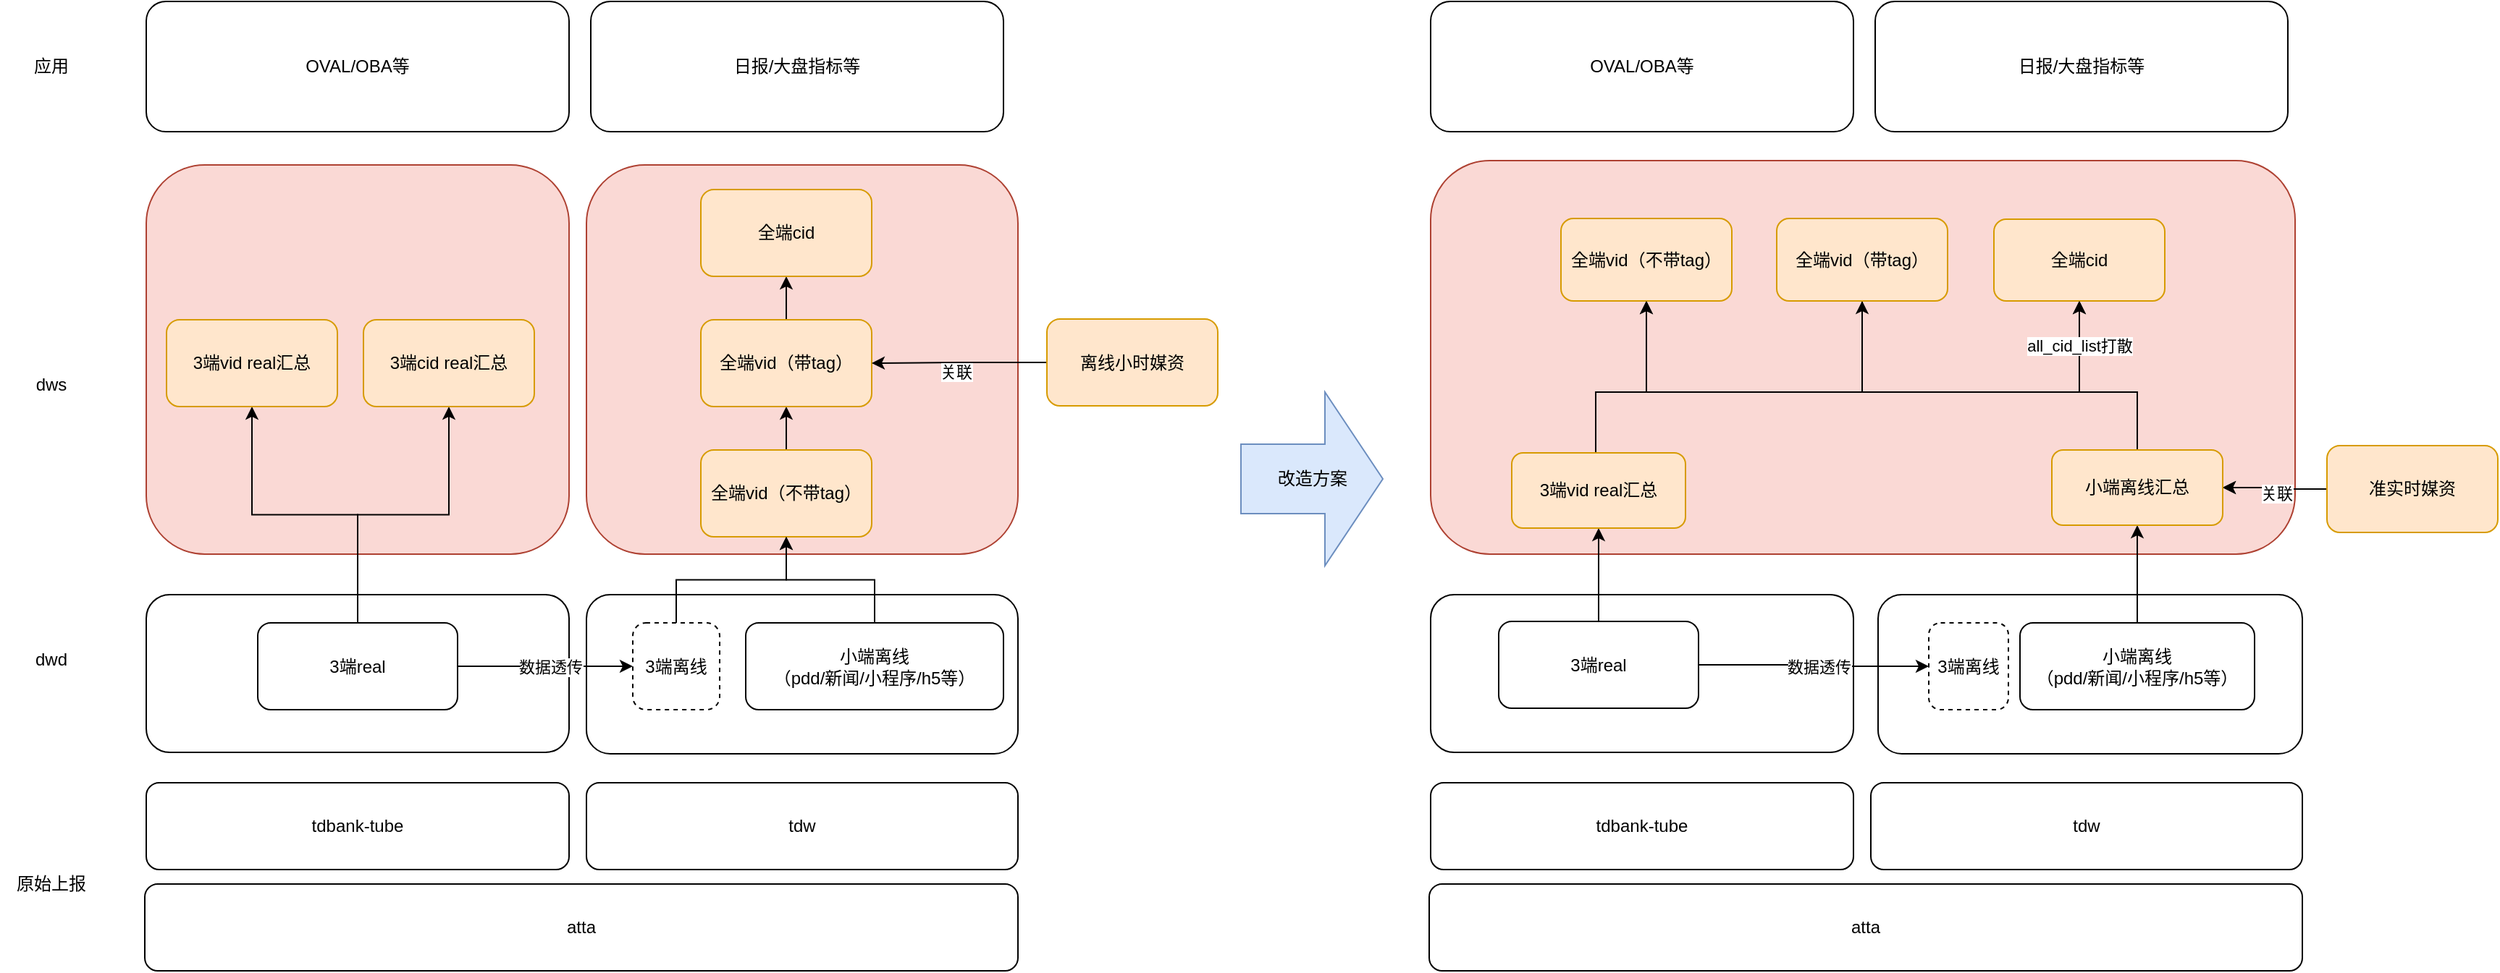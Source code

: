 <mxfile version="21.6.2" type="github">
  <diagram name="第 1 页" id="a8bgi-aEy4bfx3oBJa2q">
    <mxGraphModel dx="1306" dy="736" grid="1" gridSize="10" guides="1" tooltips="1" connect="1" arrows="1" fold="1" page="1" pageScale="1" pageWidth="827" pageHeight="1169" math="0" shadow="0">
      <root>
        <mxCell id="0" />
        <mxCell id="1" parent="0" />
        <mxCell id="Djf3IF8Wzhi6LQnPZfXk-45" value="" style="rounded=1;whiteSpace=wrap;html=1;" parent="1" vertex="1">
          <mxGeometry x="146" y="500" width="292" height="109" as="geometry" />
        </mxCell>
        <mxCell id="Djf3IF8Wzhi6LQnPZfXk-47" value="" style="rounded=1;whiteSpace=wrap;html=1;" parent="1" vertex="1">
          <mxGeometry x="450" y="500" width="298" height="110" as="geometry" />
        </mxCell>
        <mxCell id="Djf3IF8Wzhi6LQnPZfXk-54" value="" style="rounded=1;whiteSpace=wrap;html=1;fillColor=#fad9d5;strokeColor=#ae4132;" parent="1" vertex="1">
          <mxGeometry x="450" y="203" width="298" height="269" as="geometry" />
        </mxCell>
        <mxCell id="Djf3IF8Wzhi6LQnPZfXk-50" value="" style="rounded=1;whiteSpace=wrap;html=1;fillColor=#fad9d5;strokeColor=#ae4132;" parent="1" vertex="1">
          <mxGeometry x="146" y="203" width="292" height="269" as="geometry" />
        </mxCell>
        <mxCell id="Djf3IF8Wzhi6LQnPZfXk-40" value="atta" style="rounded=1;whiteSpace=wrap;html=1;" parent="1" vertex="1">
          <mxGeometry x="145" y="700" width="603" height="60" as="geometry" />
        </mxCell>
        <mxCell id="Djf3IF8Wzhi6LQnPZfXk-41" value="tdbank-tube" style="rounded=1;whiteSpace=wrap;html=1;" parent="1" vertex="1">
          <mxGeometry x="146" y="630" width="292" height="60" as="geometry" />
        </mxCell>
        <mxCell id="Djf3IF8Wzhi6LQnPZfXk-42" value="tdw" style="rounded=1;whiteSpace=wrap;html=1;" parent="1" vertex="1">
          <mxGeometry x="450" y="630" width="298" height="60" as="geometry" />
        </mxCell>
        <mxCell id="Djf3IF8Wzhi6LQnPZfXk-43" value="原始上报" style="text;html=1;align=center;verticalAlign=middle;resizable=0;points=[];autosize=1;strokeColor=none;fillColor=none;labelBackgroundColor=none;" parent="1" vertex="1">
          <mxGeometry x="45" y="685" width="70" height="30" as="geometry" />
        </mxCell>
        <mxCell id="Djf3IF8Wzhi6LQnPZfXk-44" value="dwd" style="text;html=1;align=center;verticalAlign=middle;resizable=0;points=[];autosize=1;strokeColor=none;fillColor=none;labelBackgroundColor=none;" parent="1" vertex="1">
          <mxGeometry x="55" y="529.5" width="50" height="30" as="geometry" />
        </mxCell>
        <mxCell id="Djf3IF8Wzhi6LQnPZfXk-60" value="" style="edgeStyle=orthogonalEdgeStyle;rounded=0;orthogonalLoop=1;jettySize=auto;html=1;" parent="1" source="Djf3IF8Wzhi6LQnPZfXk-46" target="Djf3IF8Wzhi6LQnPZfXk-53" edge="1">
          <mxGeometry relative="1" as="geometry" />
        </mxCell>
        <mxCell id="Djf3IF8Wzhi6LQnPZfXk-61" style="edgeStyle=orthogonalEdgeStyle;rounded=0;orthogonalLoop=1;jettySize=auto;html=1;exitX=0.5;exitY=0;exitDx=0;exitDy=0;entryX=0.5;entryY=1;entryDx=0;entryDy=0;" parent="1" source="Djf3IF8Wzhi6LQnPZfXk-46" target="Djf3IF8Wzhi6LQnPZfXk-52" edge="1">
          <mxGeometry relative="1" as="geometry" />
        </mxCell>
        <mxCell id="Djf3IF8Wzhi6LQnPZfXk-108" style="edgeStyle=orthogonalEdgeStyle;rounded=0;orthogonalLoop=1;jettySize=auto;html=1;exitX=1;exitY=0.5;exitDx=0;exitDy=0;entryX=0;entryY=0.5;entryDx=0;entryDy=0;" parent="1" source="Djf3IF8Wzhi6LQnPZfXk-46" target="Djf3IF8Wzhi6LQnPZfXk-107" edge="1">
          <mxGeometry relative="1" as="geometry" />
        </mxCell>
        <mxCell id="Djf3IF8Wzhi6LQnPZfXk-110" value="数据透传" style="edgeLabel;html=1;align=center;verticalAlign=middle;resizable=0;points=[];" parent="Djf3IF8Wzhi6LQnPZfXk-108" vertex="1" connectable="0">
          <mxGeometry x="0.009" y="-2" relative="1" as="geometry">
            <mxPoint x="3" y="-2" as="offset" />
          </mxGeometry>
        </mxCell>
        <mxCell id="Djf3IF8Wzhi6LQnPZfXk-46" value="3端real" style="rounded=1;whiteSpace=wrap;html=1;" parent="1" vertex="1">
          <mxGeometry x="223" y="519.5" width="138" height="60" as="geometry" />
        </mxCell>
        <mxCell id="Djf3IF8Wzhi6LQnPZfXk-51" value="应用" style="text;html=1;align=center;verticalAlign=middle;resizable=0;points=[];autosize=1;strokeColor=none;fillColor=none;labelBackgroundColor=none;" parent="1" vertex="1">
          <mxGeometry x="55" y="120" width="50" height="30" as="geometry" />
        </mxCell>
        <mxCell id="Djf3IF8Wzhi6LQnPZfXk-52" value="3端vid real汇总" style="rounded=1;whiteSpace=wrap;html=1;fillColor=#ffe6cc;strokeColor=#d79b00;" parent="1" vertex="1">
          <mxGeometry x="160" y="310" width="118" height="60" as="geometry" />
        </mxCell>
        <mxCell id="Djf3IF8Wzhi6LQnPZfXk-53" value="3端cid real汇总" style="rounded=1;whiteSpace=wrap;html=1;fillColor=#ffe6cc;strokeColor=#d79b00;" parent="1" vertex="1">
          <mxGeometry x="296" y="310" width="118" height="60" as="geometry" />
        </mxCell>
        <mxCell id="Djf3IF8Wzhi6LQnPZfXk-59" value="" style="edgeStyle=orthogonalEdgeStyle;rounded=0;orthogonalLoop=1;jettySize=auto;html=1;" parent="1" source="Djf3IF8Wzhi6LQnPZfXk-55" target="Djf3IF8Wzhi6LQnPZfXk-56" edge="1">
          <mxGeometry relative="1" as="geometry" />
        </mxCell>
        <mxCell id="Djf3IF8Wzhi6LQnPZfXk-55" value="全端vid（不带tag）" style="rounded=1;whiteSpace=wrap;html=1;fillColor=#ffe6cc;strokeColor=#d79b00;" parent="1" vertex="1">
          <mxGeometry x="529" y="400" width="118" height="60" as="geometry" />
        </mxCell>
        <mxCell id="Djf3IF8Wzhi6LQnPZfXk-58" value="" style="edgeStyle=orthogonalEdgeStyle;rounded=0;orthogonalLoop=1;jettySize=auto;html=1;" parent="1" source="Djf3IF8Wzhi6LQnPZfXk-56" target="Djf3IF8Wzhi6LQnPZfXk-57" edge="1">
          <mxGeometry relative="1" as="geometry" />
        </mxCell>
        <mxCell id="Djf3IF8Wzhi6LQnPZfXk-56" value="全端vid（带tag）" style="rounded=1;whiteSpace=wrap;html=1;fillColor=#ffe6cc;strokeColor=#d79b00;" parent="1" vertex="1">
          <mxGeometry x="529" y="310" width="118" height="60" as="geometry" />
        </mxCell>
        <mxCell id="Djf3IF8Wzhi6LQnPZfXk-57" value="全端cid" style="rounded=1;whiteSpace=wrap;html=1;fillColor=#ffe6cc;strokeColor=#d79b00;" parent="1" vertex="1">
          <mxGeometry x="529" y="220" width="118" height="60" as="geometry" />
        </mxCell>
        <mxCell id="Djf3IF8Wzhi6LQnPZfXk-65" style="edgeStyle=orthogonalEdgeStyle;rounded=0;orthogonalLoop=1;jettySize=auto;html=1;exitX=0;exitY=0.5;exitDx=0;exitDy=0;entryX=1;entryY=0.5;entryDx=0;entryDy=0;" parent="1" source="Djf3IF8Wzhi6LQnPZfXk-63" target="Djf3IF8Wzhi6LQnPZfXk-56" edge="1">
          <mxGeometry relative="1" as="geometry" />
        </mxCell>
        <mxCell id="Djf3IF8Wzhi6LQnPZfXk-66" value="关联" style="edgeLabel;html=1;align=center;verticalAlign=middle;resizable=0;points=[];" parent="Djf3IF8Wzhi6LQnPZfXk-65" vertex="1" connectable="0">
          <mxGeometry x="0.004" y="3" relative="1" as="geometry">
            <mxPoint x="-3" y="3" as="offset" />
          </mxGeometry>
        </mxCell>
        <mxCell id="Djf3IF8Wzhi6LQnPZfXk-63" value="离线小时媒资" style="rounded=1;whiteSpace=wrap;html=1;fillColor=#ffe6cc;strokeColor=#d79b00;" parent="1" vertex="1">
          <mxGeometry x="768" y="309.5" width="118" height="60" as="geometry" />
        </mxCell>
        <mxCell id="Djf3IF8Wzhi6LQnPZfXk-67" value="dws" style="text;html=1;align=center;verticalAlign=middle;resizable=0;points=[];autosize=1;strokeColor=none;fillColor=none;labelBackgroundColor=none;" parent="1" vertex="1">
          <mxGeometry x="60" y="340" width="40" height="30" as="geometry" />
        </mxCell>
        <mxCell id="Djf3IF8Wzhi6LQnPZfXk-68" value="OVAL/OBA等" style="rounded=1;whiteSpace=wrap;html=1;" parent="1" vertex="1">
          <mxGeometry x="146" y="90" width="292" height="90" as="geometry" />
        </mxCell>
        <mxCell id="Djf3IF8Wzhi6LQnPZfXk-70" value="日报/大盘指标等" style="rounded=1;whiteSpace=wrap;html=1;" parent="1" vertex="1">
          <mxGeometry x="453" y="90" width="285" height="90" as="geometry" />
        </mxCell>
        <mxCell id="Djf3IF8Wzhi6LQnPZfXk-71" value="改造方案" style="html=1;shadow=0;dashed=0;align=center;verticalAlign=middle;shape=mxgraph.arrows2.arrow;dy=0.6;dx=40;notch=0;fillColor=#dae8fc;strokeColor=#6c8ebf;" parent="1" vertex="1">
          <mxGeometry x="902" y="360" width="98" height="120" as="geometry" />
        </mxCell>
        <mxCell id="Djf3IF8Wzhi6LQnPZfXk-112" style="edgeStyle=orthogonalEdgeStyle;rounded=0;orthogonalLoop=1;jettySize=auto;html=1;exitX=0.5;exitY=0;exitDx=0;exitDy=0;entryX=0.5;entryY=1;entryDx=0;entryDy=0;" parent="1" source="Djf3IF8Wzhi6LQnPZfXk-100" target="Djf3IF8Wzhi6LQnPZfXk-55" edge="1">
          <mxGeometry relative="1" as="geometry" />
        </mxCell>
        <mxCell id="Djf3IF8Wzhi6LQnPZfXk-100" value="小端离线&lt;br&gt;（pdd/新闻/小程序/h5等）" style="rounded=1;whiteSpace=wrap;html=1;" parent="1" vertex="1">
          <mxGeometry x="560" y="519.5" width="178" height="60" as="geometry" />
        </mxCell>
        <mxCell id="Djf3IF8Wzhi6LQnPZfXk-111" style="edgeStyle=orthogonalEdgeStyle;rounded=0;orthogonalLoop=1;jettySize=auto;html=1;exitX=0.5;exitY=0;exitDx=0;exitDy=0;" parent="1" source="Djf3IF8Wzhi6LQnPZfXk-107" target="Djf3IF8Wzhi6LQnPZfXk-55" edge="1">
          <mxGeometry relative="1" as="geometry" />
        </mxCell>
        <mxCell id="Djf3IF8Wzhi6LQnPZfXk-107" value="3端离线" style="rounded=1;whiteSpace=wrap;html=1;gradientColor=none;dashed=1;" parent="1" vertex="1">
          <mxGeometry x="482" y="519.5" width="60" height="60" as="geometry" />
        </mxCell>
        <mxCell id="Djf3IF8Wzhi6LQnPZfXk-113" value="" style="rounded=1;whiteSpace=wrap;html=1;" parent="1" vertex="1">
          <mxGeometry x="1033" y="500" width="292" height="109" as="geometry" />
        </mxCell>
        <mxCell id="Djf3IF8Wzhi6LQnPZfXk-114" value="" style="rounded=1;whiteSpace=wrap;html=1;" parent="1" vertex="1">
          <mxGeometry x="1342" y="500" width="293" height="110" as="geometry" />
        </mxCell>
        <mxCell id="Djf3IF8Wzhi6LQnPZfXk-116" value="" style="rounded=1;whiteSpace=wrap;html=1;fillColor=#fad9d5;strokeColor=#ae4132;" parent="1" vertex="1">
          <mxGeometry x="1033" y="200" width="597" height="272" as="geometry" />
        </mxCell>
        <mxCell id="Djf3IF8Wzhi6LQnPZfXk-117" value="atta" style="rounded=1;whiteSpace=wrap;html=1;" parent="1" vertex="1">
          <mxGeometry x="1032" y="700" width="603" height="60" as="geometry" />
        </mxCell>
        <mxCell id="Djf3IF8Wzhi6LQnPZfXk-118" value="tdbank-tube" style="rounded=1;whiteSpace=wrap;html=1;" parent="1" vertex="1">
          <mxGeometry x="1033" y="630" width="292" height="60" as="geometry" />
        </mxCell>
        <mxCell id="Djf3IF8Wzhi6LQnPZfXk-119" value="tdw" style="rounded=1;whiteSpace=wrap;html=1;" parent="1" vertex="1">
          <mxGeometry x="1337" y="630" width="298" height="60" as="geometry" />
        </mxCell>
        <mxCell id="Djf3IF8Wzhi6LQnPZfXk-123" style="edgeStyle=orthogonalEdgeStyle;rounded=0;orthogonalLoop=1;jettySize=auto;html=1;exitX=0.5;exitY=0;exitDx=0;exitDy=0;entryX=0.5;entryY=1;entryDx=0;entryDy=0;" parent="1" source="Djf3IF8Wzhi6LQnPZfXk-126" target="Djf3IF8Wzhi6LQnPZfXk-128" edge="1">
          <mxGeometry relative="1" as="geometry" />
        </mxCell>
        <mxCell id="Djf3IF8Wzhi6LQnPZfXk-124" style="edgeStyle=orthogonalEdgeStyle;rounded=0;orthogonalLoop=1;jettySize=auto;html=1;exitX=1;exitY=0.5;exitDx=0;exitDy=0;entryX=0;entryY=0.5;entryDx=0;entryDy=0;" parent="1" source="Djf3IF8Wzhi6LQnPZfXk-126" target="Djf3IF8Wzhi6LQnPZfXk-144" edge="1">
          <mxGeometry relative="1" as="geometry" />
        </mxCell>
        <mxCell id="Djf3IF8Wzhi6LQnPZfXk-125" value="数据透传" style="edgeLabel;html=1;align=center;verticalAlign=middle;resizable=0;points=[];" parent="Djf3IF8Wzhi6LQnPZfXk-124" vertex="1" connectable="0">
          <mxGeometry x="0.009" y="-2" relative="1" as="geometry">
            <mxPoint x="3" y="-2" as="offset" />
          </mxGeometry>
        </mxCell>
        <mxCell id="Djf3IF8Wzhi6LQnPZfXk-126" value="3端real" style="rounded=1;whiteSpace=wrap;html=1;" parent="1" vertex="1">
          <mxGeometry x="1080" y="518.5" width="138" height="60" as="geometry" />
        </mxCell>
        <mxCell id="Djf3IF8Wzhi6LQnPZfXk-167" style="edgeStyle=orthogonalEdgeStyle;rounded=0;orthogonalLoop=1;jettySize=auto;html=1;exitX=0.5;exitY=0;exitDx=0;exitDy=0;entryX=0.5;entryY=1;entryDx=0;entryDy=0;" parent="1" source="Djf3IF8Wzhi6LQnPZfXk-128" target="Djf3IF8Wzhi6LQnPZfXk-131" edge="1">
          <mxGeometry relative="1" as="geometry">
            <Array as="points">
              <mxPoint x="1147" y="360" />
              <mxPoint x="1182" y="360" />
            </Array>
          </mxGeometry>
        </mxCell>
        <mxCell id="Djf3IF8Wzhi6LQnPZfXk-168" style="edgeStyle=orthogonalEdgeStyle;rounded=0;orthogonalLoop=1;jettySize=auto;html=1;exitX=0.5;exitY=0;exitDx=0;exitDy=0;entryX=0.5;entryY=1;entryDx=0;entryDy=0;" parent="1" source="Djf3IF8Wzhi6LQnPZfXk-128" target="Djf3IF8Wzhi6LQnPZfXk-159" edge="1">
          <mxGeometry relative="1" as="geometry">
            <Array as="points">
              <mxPoint x="1147" y="360" />
              <mxPoint x="1331" y="360" />
            </Array>
          </mxGeometry>
        </mxCell>
        <mxCell id="Djf3IF8Wzhi6LQnPZfXk-169" style="edgeStyle=orthogonalEdgeStyle;rounded=0;orthogonalLoop=1;jettySize=auto;html=1;exitX=0.5;exitY=0;exitDx=0;exitDy=0;entryX=0.5;entryY=1;entryDx=0;entryDy=0;" parent="1" source="Djf3IF8Wzhi6LQnPZfXk-128" target="Djf3IF8Wzhi6LQnPZfXk-134" edge="1">
          <mxGeometry relative="1" as="geometry">
            <Array as="points">
              <mxPoint x="1147" y="360" />
              <mxPoint x="1481" y="360" />
            </Array>
          </mxGeometry>
        </mxCell>
        <mxCell id="Djf3IF8Wzhi6LQnPZfXk-128" value="3端vid real汇总" style="rounded=1;whiteSpace=wrap;html=1;fillColor=#ffe6cc;strokeColor=#d79b00;" parent="1" vertex="1">
          <mxGeometry x="1089" y="402" width="120" height="52" as="geometry" />
        </mxCell>
        <mxCell id="Djf3IF8Wzhi6LQnPZfXk-131" value="全端vid（不带tag）" style="rounded=1;whiteSpace=wrap;html=1;fillColor=#ffe6cc;strokeColor=#d79b00;" parent="1" vertex="1">
          <mxGeometry x="1123" y="240" width="118" height="57" as="geometry" />
        </mxCell>
        <mxCell id="Djf3IF8Wzhi6LQnPZfXk-134" value="全端cid" style="rounded=1;whiteSpace=wrap;html=1;fillColor=#ffe6cc;strokeColor=#d79b00;" parent="1" vertex="1">
          <mxGeometry x="1422" y="240.5" width="118" height="56.5" as="geometry" />
        </mxCell>
        <mxCell id="Djf3IF8Wzhi6LQnPZfXk-135" style="edgeStyle=orthogonalEdgeStyle;rounded=0;orthogonalLoop=1;jettySize=auto;html=1;exitX=0;exitY=0.5;exitDx=0;exitDy=0;entryX=1;entryY=0.5;entryDx=0;entryDy=0;" parent="1" source="Djf3IF8Wzhi6LQnPZfXk-137" target="Djf3IF8Wzhi6LQnPZfXk-145" edge="1">
          <mxGeometry relative="1" as="geometry" />
        </mxCell>
        <mxCell id="Djf3IF8Wzhi6LQnPZfXk-155" value="" style="edgeStyle=orthogonalEdgeStyle;rounded=0;orthogonalLoop=1;jettySize=auto;html=1;" parent="1" source="Djf3IF8Wzhi6LQnPZfXk-137" target="Djf3IF8Wzhi6LQnPZfXk-145" edge="1">
          <mxGeometry relative="1" as="geometry" />
        </mxCell>
        <mxCell id="Djf3IF8Wzhi6LQnPZfXk-157" value="关联" style="edgeLabel;html=1;align=center;verticalAlign=middle;resizable=0;points=[];" parent="Djf3IF8Wzhi6LQnPZfXk-155" vertex="1" connectable="0">
          <mxGeometry x="-0.025" y="3" relative="1" as="geometry">
            <mxPoint as="offset" />
          </mxGeometry>
        </mxCell>
        <mxCell id="Djf3IF8Wzhi6LQnPZfXk-137" value="准实时媒资" style="rounded=1;whiteSpace=wrap;html=1;fillColor=#ffe6cc;strokeColor=#d79b00;" parent="1" vertex="1">
          <mxGeometry x="1652" y="397" width="118" height="60" as="geometry" />
        </mxCell>
        <mxCell id="Djf3IF8Wzhi6LQnPZfXk-139" value="OVAL/OBA等" style="rounded=1;whiteSpace=wrap;html=1;" parent="1" vertex="1">
          <mxGeometry x="1033" y="90" width="292" height="90" as="geometry" />
        </mxCell>
        <mxCell id="Djf3IF8Wzhi6LQnPZfXk-140" value="日报/大盘指标等" style="rounded=1;whiteSpace=wrap;html=1;" parent="1" vertex="1">
          <mxGeometry x="1340" y="90" width="285" height="90" as="geometry" />
        </mxCell>
        <mxCell id="Djf3IF8Wzhi6LQnPZfXk-146" style="edgeStyle=orthogonalEdgeStyle;rounded=0;orthogonalLoop=1;jettySize=auto;html=1;exitX=0.5;exitY=0;exitDx=0;exitDy=0;entryX=0.5;entryY=1;entryDx=0;entryDy=0;" parent="1" source="Djf3IF8Wzhi6LQnPZfXk-142" target="Djf3IF8Wzhi6LQnPZfXk-145" edge="1">
          <mxGeometry relative="1" as="geometry" />
        </mxCell>
        <mxCell id="Djf3IF8Wzhi6LQnPZfXk-142" value="小端离线&lt;br&gt;（pdd/新闻/小程序/h5等）" style="rounded=1;whiteSpace=wrap;html=1;" parent="1" vertex="1">
          <mxGeometry x="1440" y="519.5" width="162" height="60" as="geometry" />
        </mxCell>
        <mxCell id="Djf3IF8Wzhi6LQnPZfXk-144" value="3端离线" style="rounded=1;whiteSpace=wrap;html=1;gradientColor=none;dashed=1;" parent="1" vertex="1">
          <mxGeometry x="1377" y="519.5" width="55" height="60" as="geometry" />
        </mxCell>
        <mxCell id="Djf3IF8Wzhi6LQnPZfXk-166" style="edgeStyle=orthogonalEdgeStyle;rounded=0;orthogonalLoop=1;jettySize=auto;html=1;exitX=0.5;exitY=0;exitDx=0;exitDy=0;entryX=0.5;entryY=1;entryDx=0;entryDy=0;" parent="1" source="Djf3IF8Wzhi6LQnPZfXk-145" edge="1">
          <mxGeometry relative="1" as="geometry">
            <mxPoint x="1521" y="372" as="sourcePoint" />
            <mxPoint x="1331" y="269" as="targetPoint" />
            <Array as="points">
              <mxPoint x="1521" y="360" />
              <mxPoint x="1331" y="360" />
            </Array>
          </mxGeometry>
        </mxCell>
        <mxCell id="Djf3IF8Wzhi6LQnPZfXk-170" style="edgeStyle=orthogonalEdgeStyle;rounded=0;orthogonalLoop=1;jettySize=auto;html=1;exitX=0.5;exitY=0;exitDx=0;exitDy=0;entryX=0.5;entryY=1;entryDx=0;entryDy=0;" parent="1" source="Djf3IF8Wzhi6LQnPZfXk-145" target="Djf3IF8Wzhi6LQnPZfXk-134" edge="1">
          <mxGeometry relative="1" as="geometry">
            <Array as="points">
              <mxPoint x="1521" y="360" />
              <mxPoint x="1481" y="360" />
            </Array>
          </mxGeometry>
        </mxCell>
        <mxCell id="GsuGRvOgCzTj5hkyKlxC-1" value="all_cid_list打散" style="edgeLabel;html=1;align=center;verticalAlign=middle;resizable=0;points=[];" vertex="1" connectable="0" parent="Djf3IF8Wzhi6LQnPZfXk-170">
          <mxGeometry x="0.566" relative="1" as="geometry">
            <mxPoint as="offset" />
          </mxGeometry>
        </mxCell>
        <mxCell id="Djf3IF8Wzhi6LQnPZfXk-171" style="edgeStyle=orthogonalEdgeStyle;rounded=0;orthogonalLoop=1;jettySize=auto;html=1;exitX=0.5;exitY=0;exitDx=0;exitDy=0;entryX=0.5;entryY=1;entryDx=0;entryDy=0;" parent="1" source="Djf3IF8Wzhi6LQnPZfXk-145" target="Djf3IF8Wzhi6LQnPZfXk-131" edge="1">
          <mxGeometry relative="1" as="geometry">
            <Array as="points">
              <mxPoint x="1521" y="360" />
              <mxPoint x="1182" y="360" />
            </Array>
          </mxGeometry>
        </mxCell>
        <mxCell id="Djf3IF8Wzhi6LQnPZfXk-145" value="小端离线汇总" style="rounded=1;whiteSpace=wrap;html=1;fillColor=#ffe6cc;strokeColor=#d79b00;" parent="1" vertex="1">
          <mxGeometry x="1462" y="400" width="118" height="52" as="geometry" />
        </mxCell>
        <mxCell id="Djf3IF8Wzhi6LQnPZfXk-159" value="全端vid（带tag）" style="rounded=1;whiteSpace=wrap;html=1;fillColor=#ffe6cc;strokeColor=#d79b00;" parent="1" vertex="1">
          <mxGeometry x="1272" y="240" width="118" height="57" as="geometry" />
        </mxCell>
      </root>
    </mxGraphModel>
  </diagram>
</mxfile>
